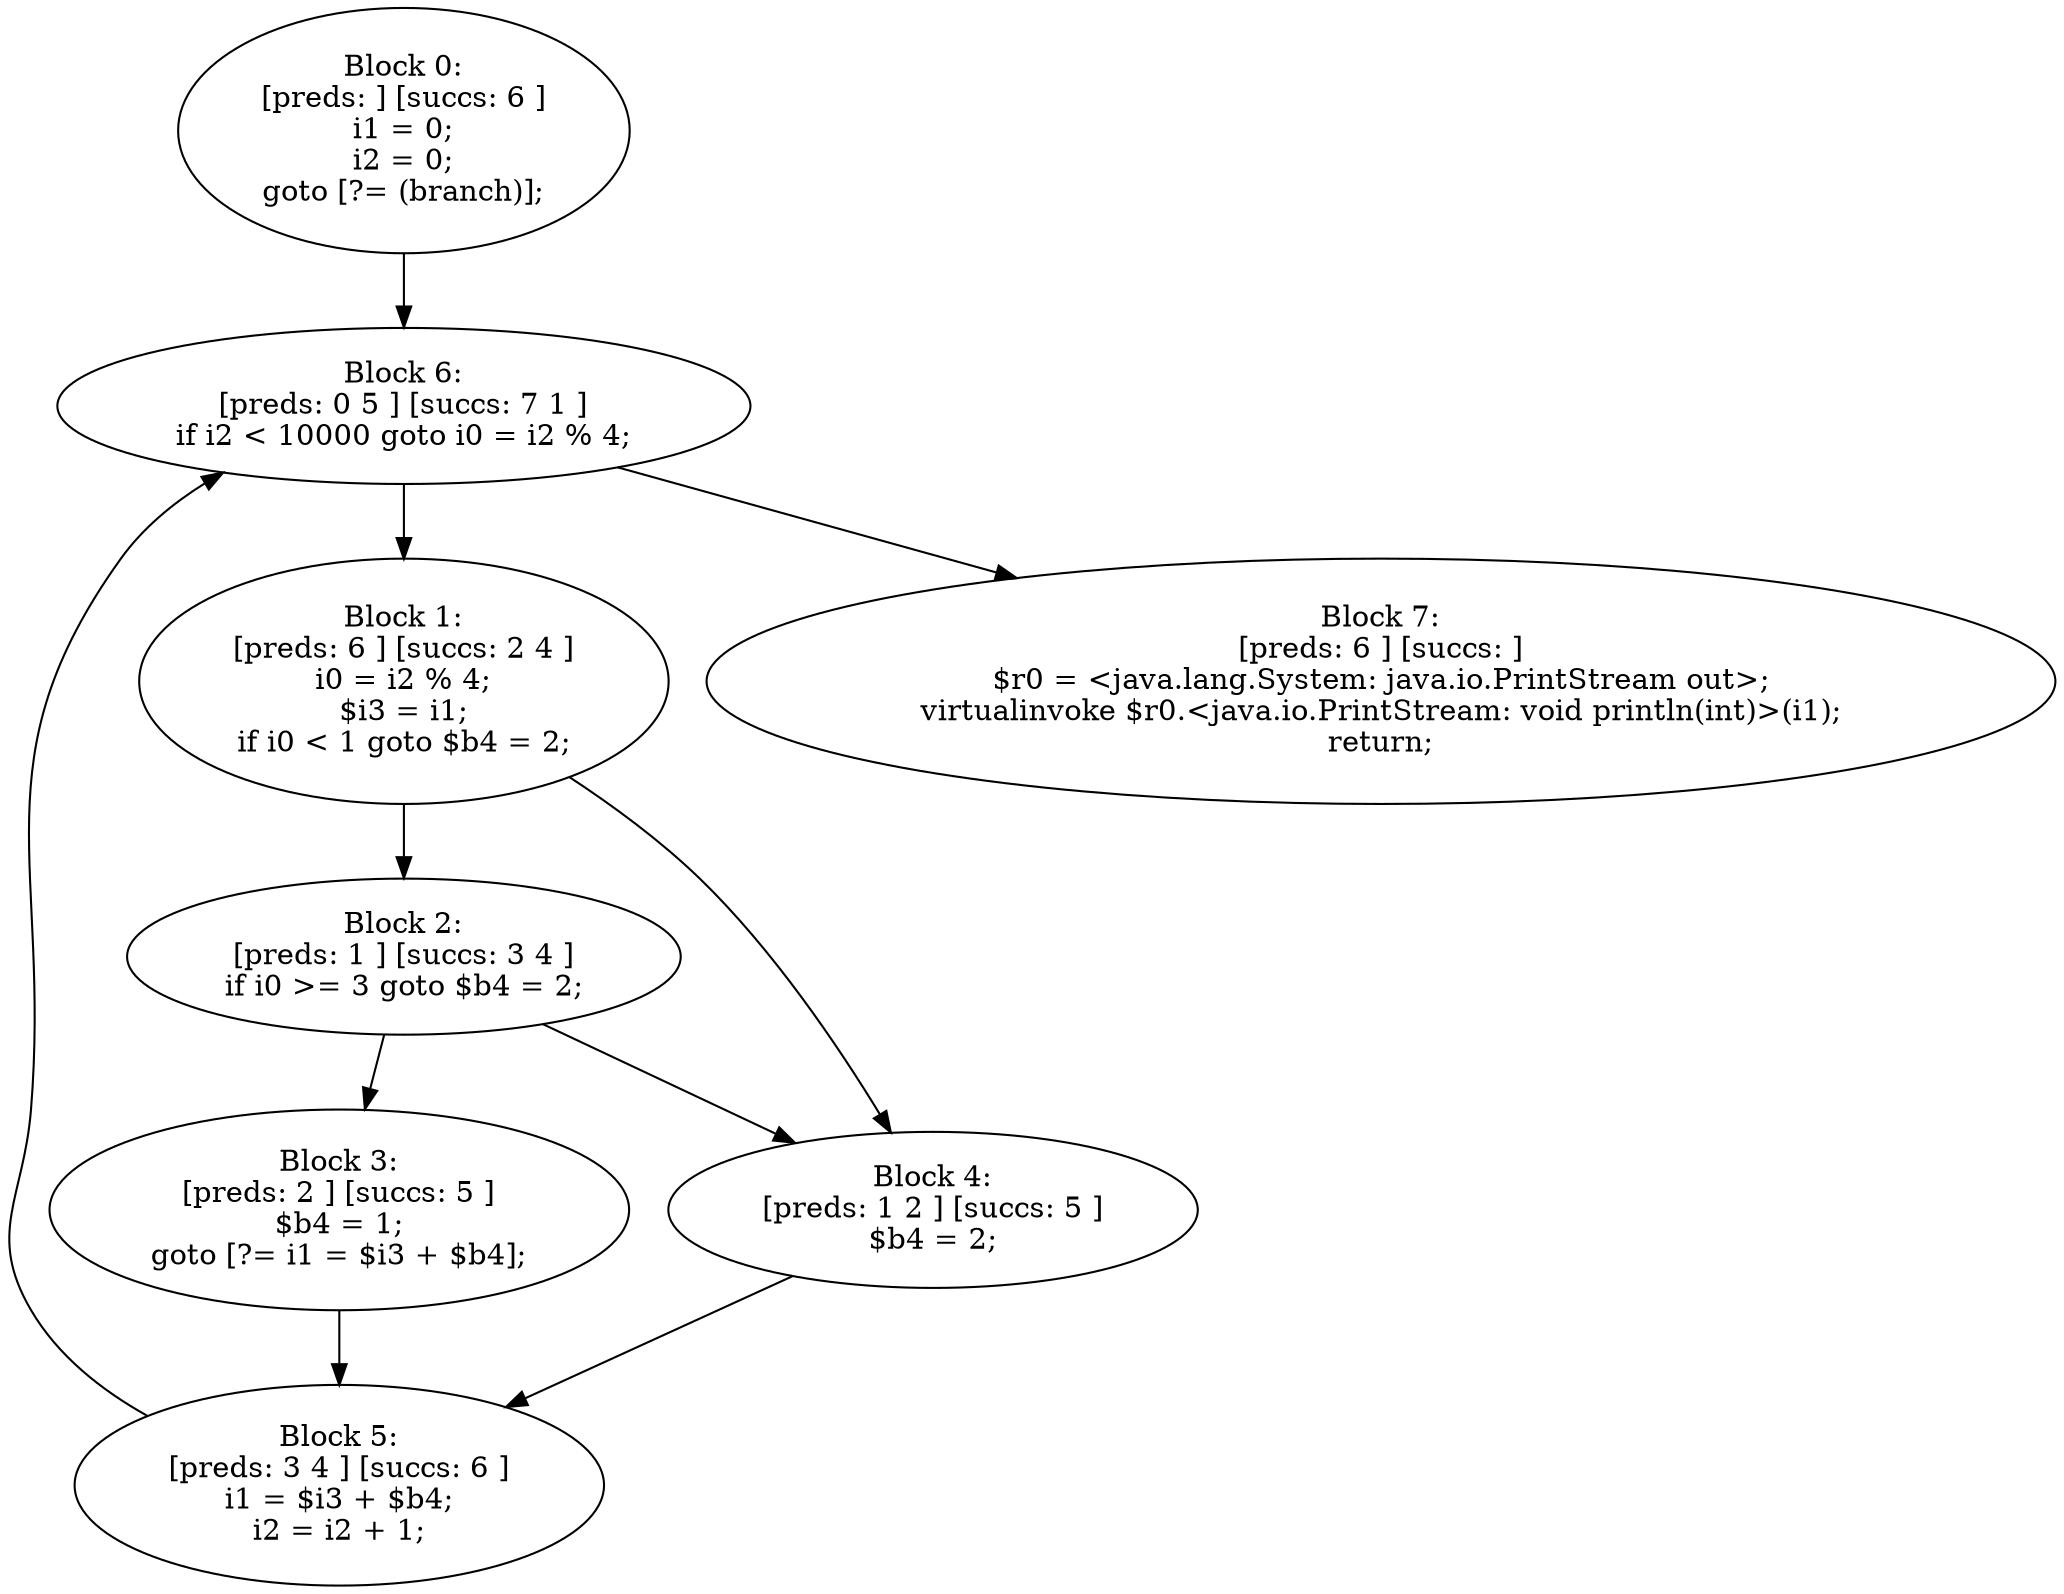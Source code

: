 digraph "unitGraph" {
    "Block 0:
[preds: ] [succs: 6 ]
i1 = 0;
i2 = 0;
goto [?= (branch)];
"
    "Block 1:
[preds: 6 ] [succs: 2 4 ]
i0 = i2 % 4;
$i3 = i1;
if i0 < 1 goto $b4 = 2;
"
    "Block 2:
[preds: 1 ] [succs: 3 4 ]
if i0 >= 3 goto $b4 = 2;
"
    "Block 3:
[preds: 2 ] [succs: 5 ]
$b4 = 1;
goto [?= i1 = $i3 + $b4];
"
    "Block 4:
[preds: 1 2 ] [succs: 5 ]
$b4 = 2;
"
    "Block 5:
[preds: 3 4 ] [succs: 6 ]
i1 = $i3 + $b4;
i2 = i2 + 1;
"
    "Block 6:
[preds: 0 5 ] [succs: 7 1 ]
if i2 < 10000 goto i0 = i2 % 4;
"
    "Block 7:
[preds: 6 ] [succs: ]
$r0 = <java.lang.System: java.io.PrintStream out>;
virtualinvoke $r0.<java.io.PrintStream: void println(int)>(i1);
return;
"
    "Block 0:
[preds: ] [succs: 6 ]
i1 = 0;
i2 = 0;
goto [?= (branch)];
"->"Block 6:
[preds: 0 5 ] [succs: 7 1 ]
if i2 < 10000 goto i0 = i2 % 4;
";
    "Block 1:
[preds: 6 ] [succs: 2 4 ]
i0 = i2 % 4;
$i3 = i1;
if i0 < 1 goto $b4 = 2;
"->"Block 2:
[preds: 1 ] [succs: 3 4 ]
if i0 >= 3 goto $b4 = 2;
";
    "Block 1:
[preds: 6 ] [succs: 2 4 ]
i0 = i2 % 4;
$i3 = i1;
if i0 < 1 goto $b4 = 2;
"->"Block 4:
[preds: 1 2 ] [succs: 5 ]
$b4 = 2;
";
    "Block 2:
[preds: 1 ] [succs: 3 4 ]
if i0 >= 3 goto $b4 = 2;
"->"Block 3:
[preds: 2 ] [succs: 5 ]
$b4 = 1;
goto [?= i1 = $i3 + $b4];
";
    "Block 2:
[preds: 1 ] [succs: 3 4 ]
if i0 >= 3 goto $b4 = 2;
"->"Block 4:
[preds: 1 2 ] [succs: 5 ]
$b4 = 2;
";
    "Block 3:
[preds: 2 ] [succs: 5 ]
$b4 = 1;
goto [?= i1 = $i3 + $b4];
"->"Block 5:
[preds: 3 4 ] [succs: 6 ]
i1 = $i3 + $b4;
i2 = i2 + 1;
";
    "Block 4:
[preds: 1 2 ] [succs: 5 ]
$b4 = 2;
"->"Block 5:
[preds: 3 4 ] [succs: 6 ]
i1 = $i3 + $b4;
i2 = i2 + 1;
";
    "Block 5:
[preds: 3 4 ] [succs: 6 ]
i1 = $i3 + $b4;
i2 = i2 + 1;
"->"Block 6:
[preds: 0 5 ] [succs: 7 1 ]
if i2 < 10000 goto i0 = i2 % 4;
";
    "Block 6:
[preds: 0 5 ] [succs: 7 1 ]
if i2 < 10000 goto i0 = i2 % 4;
"->"Block 7:
[preds: 6 ] [succs: ]
$r0 = <java.lang.System: java.io.PrintStream out>;
virtualinvoke $r0.<java.io.PrintStream: void println(int)>(i1);
return;
";
    "Block 6:
[preds: 0 5 ] [succs: 7 1 ]
if i2 < 10000 goto i0 = i2 % 4;
"->"Block 1:
[preds: 6 ] [succs: 2 4 ]
i0 = i2 % 4;
$i3 = i1;
if i0 < 1 goto $b4 = 2;
";
}
